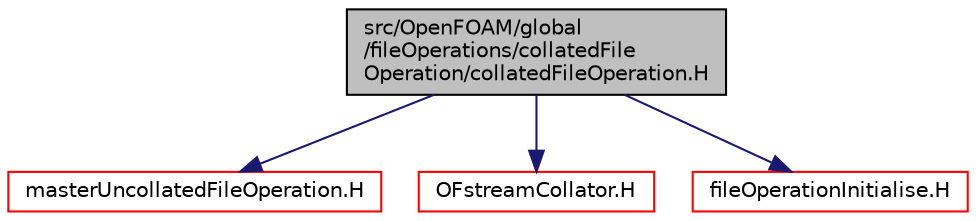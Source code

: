 digraph "src/OpenFOAM/global/fileOperations/collatedFileOperation/collatedFileOperation.H"
{
  bgcolor="transparent";
  edge [fontname="Helvetica",fontsize="10",labelfontname="Helvetica",labelfontsize="10"];
  node [fontname="Helvetica",fontsize="10",shape=record];
  Node1 [label="src/OpenFOAM/global\l/fileOperations/collatedFile\lOperation/collatedFileOperation.H",height=0.2,width=0.4,color="black", fillcolor="grey75", style="filled" fontcolor="black"];
  Node1 -> Node2 [color="midnightblue",fontsize="10",style="solid",fontname="Helvetica"];
  Node2 [label="masterUncollatedFileOperation.H",height=0.2,width=0.4,color="red",URL="$masterUncollatedFileOperation_8H.html"];
  Node1 -> Node3 [color="midnightblue",fontsize="10",style="solid",fontname="Helvetica"];
  Node3 [label="OFstreamCollator.H",height=0.2,width=0.4,color="red",URL="$OFstreamCollator_8H.html"];
  Node1 -> Node4 [color="midnightblue",fontsize="10",style="solid",fontname="Helvetica"];
  Node4 [label="fileOperationInitialise.H",height=0.2,width=0.4,color="red",URL="$fileOperationInitialise_8H.html"];
}
